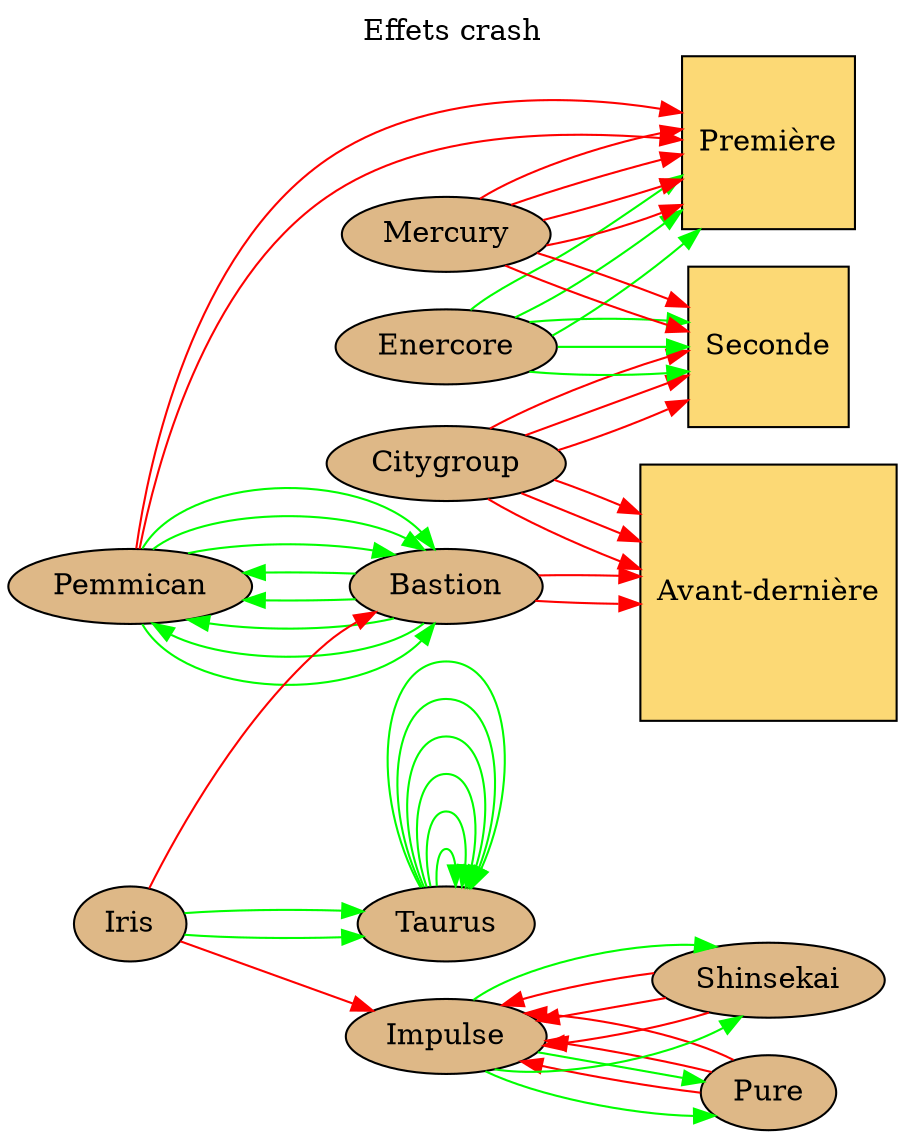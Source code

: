 # dot -T svg data/cities/detroit/graphviz/last.dot > website/static/graphviz/detroit/last.svg
digraph g{
	graph [
		rankdir = "LR"
		bgcolor=transparent
	];
	// title
	labelloc="t";
	label="Effets crash";

	premier [shape=square, fillcolor="#FCD975", style="filled", label="Première"];
	second [shape=square, fillcolor="#FCD975", style="filled", label="Seconde"];
	avantdernier [shape=square, fillcolor="#FCD975", style="filled", label="Avant-dernière"];

	pemmican [shape=ellipse, fillcolor="burlywood", style="filled", label="Pemmican"];
	bastion [shape=ellipse, fillcolor="burlywood", style="filled", label="Bastion"];
	citygroup [shape=ellipse, fillcolor="burlywood", style="filled", label="Citygroup"];
	enercore [shape=ellipse, fillcolor="burlywood", style="filled", label="Enercore"];
	iris [shape=ellipse, fillcolor="burlywood",style="filled", label="Iris"];
	mercury [shape=ellipse, fillcolor="burlywood", style="filled", label="Mercury"];
	pure [shape=ellipse, fillcolor="burlywood", style="filled", label="Pure"];
	impulse [shape=ellipse, fillcolor="burlywood", style="filled", label="Impulse"];
	shinsekai [shape=ellipse, fillcolor="burlywood", style="filled", label="Shinsekai"];
	taurus [shape=ellipse, fillcolor="burlywood", style="filled", label="Taurus"];

	taurus -> taurus [color="green"];
	taurus -> taurus [color="green"];
	taurus -> taurus [color="green"];
	taurus -> taurus [color="green"];
	taurus -> taurus [color="green"];
	taurus -> taurus [color="green"];

	mercury -> premier [color="red"];
	mercury -> premier [color="red"];
	mercury -> premier [color="red"];
	mercury -> premier [color="red"];
	mercury -> second [color="red"];
	mercury -> second [color="red"];

	bastion -> pemmican [color="green"];
	bastion -> pemmican [color="green"];
	bastion -> pemmican [color="green"];
	bastion -> pemmican [color="green"];
	bastion -> avantdernier [color="red"];
	bastion -> avantdernier [color="red"];

	pemmican -> bastion [color="green"];
	pemmican -> bastion [color="green"];
	pemmican -> bastion [color="green"];
	pemmican -> bastion [color="green"];
	pemmican -> premier [color="red"];
	pemmican -> premier [color="red"];

	citygroup-> second [color="red"];
	citygroup-> second [color="red"];
	citygroup-> second [color="red"];
	citygroup-> avantdernier [color="red"];
	citygroup-> avantdernier [color="red"];
	citygroup-> avantdernier [color="red"];

	enercore -> premier [color="green"];
	enercore -> premier [color="green"];
	enercore -> premier [color="green"];
	enercore -> second [color="green"];
	enercore -> second [color="green"];
	enercore -> second [color="green"];

	shinsekai -> impulse [color="red"];
	shinsekai -> impulse [color="red"];
	shinsekai -> impulse [color="red"];

	impulse -> shinsekai [color="green"];
	impulse -> shinsekai [color="green"];
	impulse -> pure [color="green"];
	impulse -> pure [color="green"];

	pure -> impulse [color="red"];
	pure -> impulse [color="red"];
	pure -> impulse [color="red"];

	iris -> impulse [color="red"];
	iris -> bastion [color="red"];
	iris -> taurus [color="green"];
	iris -> taurus [color="green"];
}
